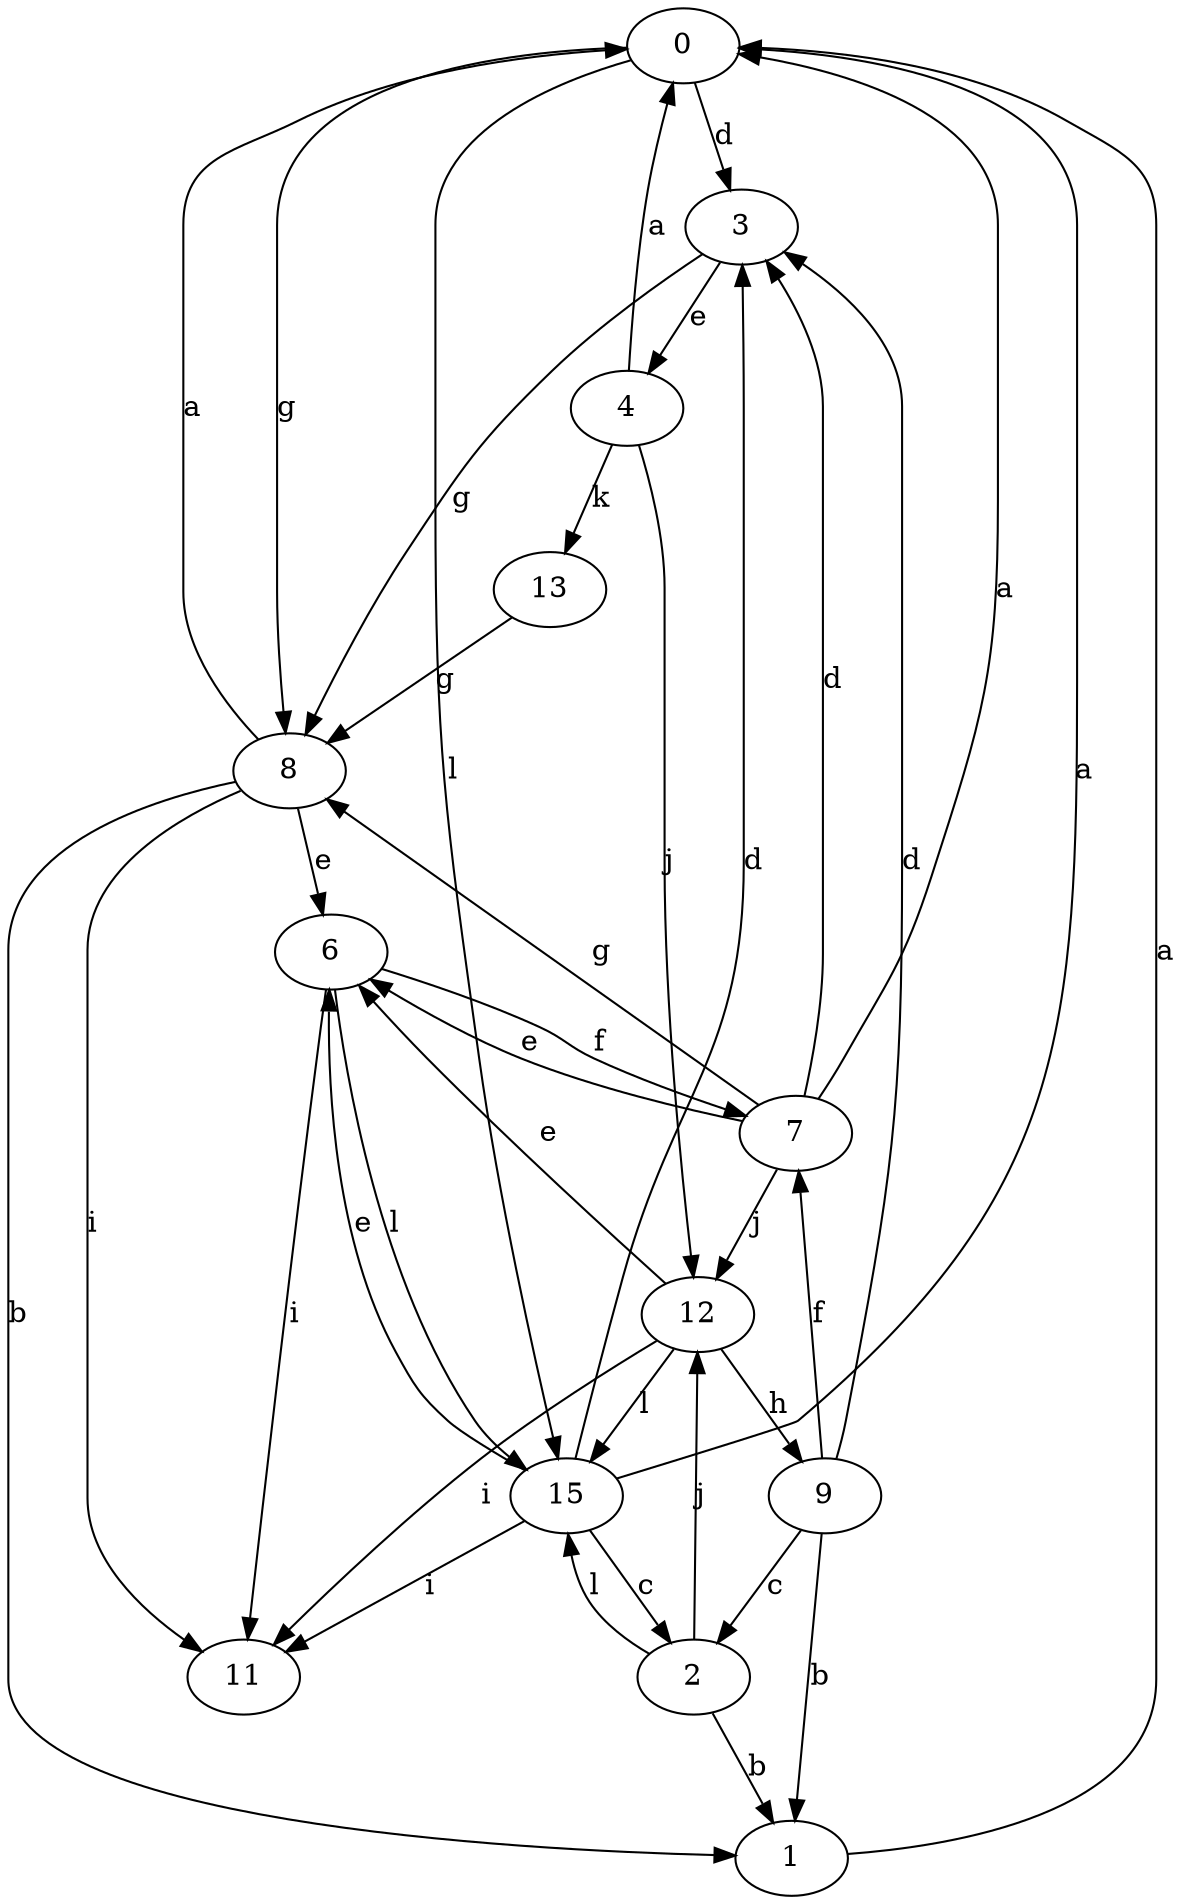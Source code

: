 strict digraph  {
0;
1;
2;
3;
4;
6;
7;
8;
9;
11;
12;
13;
15;
0 -> 3  [label=d];
0 -> 8  [label=g];
0 -> 15  [label=l];
1 -> 0  [label=a];
2 -> 1  [label=b];
2 -> 12  [label=j];
2 -> 15  [label=l];
3 -> 4  [label=e];
3 -> 8  [label=g];
4 -> 0  [label=a];
4 -> 12  [label=j];
4 -> 13  [label=k];
6 -> 7  [label=f];
6 -> 11  [label=i];
6 -> 15  [label=l];
7 -> 0  [label=a];
7 -> 3  [label=d];
7 -> 6  [label=e];
7 -> 8  [label=g];
7 -> 12  [label=j];
8 -> 0  [label=a];
8 -> 1  [label=b];
8 -> 6  [label=e];
8 -> 11  [label=i];
9 -> 1  [label=b];
9 -> 2  [label=c];
9 -> 3  [label=d];
9 -> 7  [label=f];
12 -> 6  [label=e];
12 -> 9  [label=h];
12 -> 11  [label=i];
12 -> 15  [label=l];
13 -> 8  [label=g];
15 -> 0  [label=a];
15 -> 2  [label=c];
15 -> 3  [label=d];
15 -> 6  [label=e];
15 -> 11  [label=i];
}
